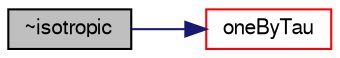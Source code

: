 digraph "~isotropic"
{
  bgcolor="transparent";
  edge [fontname="FreeSans",fontsize="10",labelfontname="FreeSans",labelfontsize="10"];
  node [fontname="FreeSans",fontsize="10",shape=record];
  rankdir="LR";
  Node5 [label="~isotropic",height=0.2,width=0.4,color="black", fillcolor="grey75", style="filled", fontcolor="black"];
  Node5 -> Node6 [color="midnightblue",fontsize="10",style="solid",fontname="FreeSans"];
  Node6 [label="oneByTau",height=0.2,width=0.4,color="red",URL="$a24282.html#a19b7db89d9d44e2a7820ce8692c7a1f1",tooltip="Member Functions. "];
}
